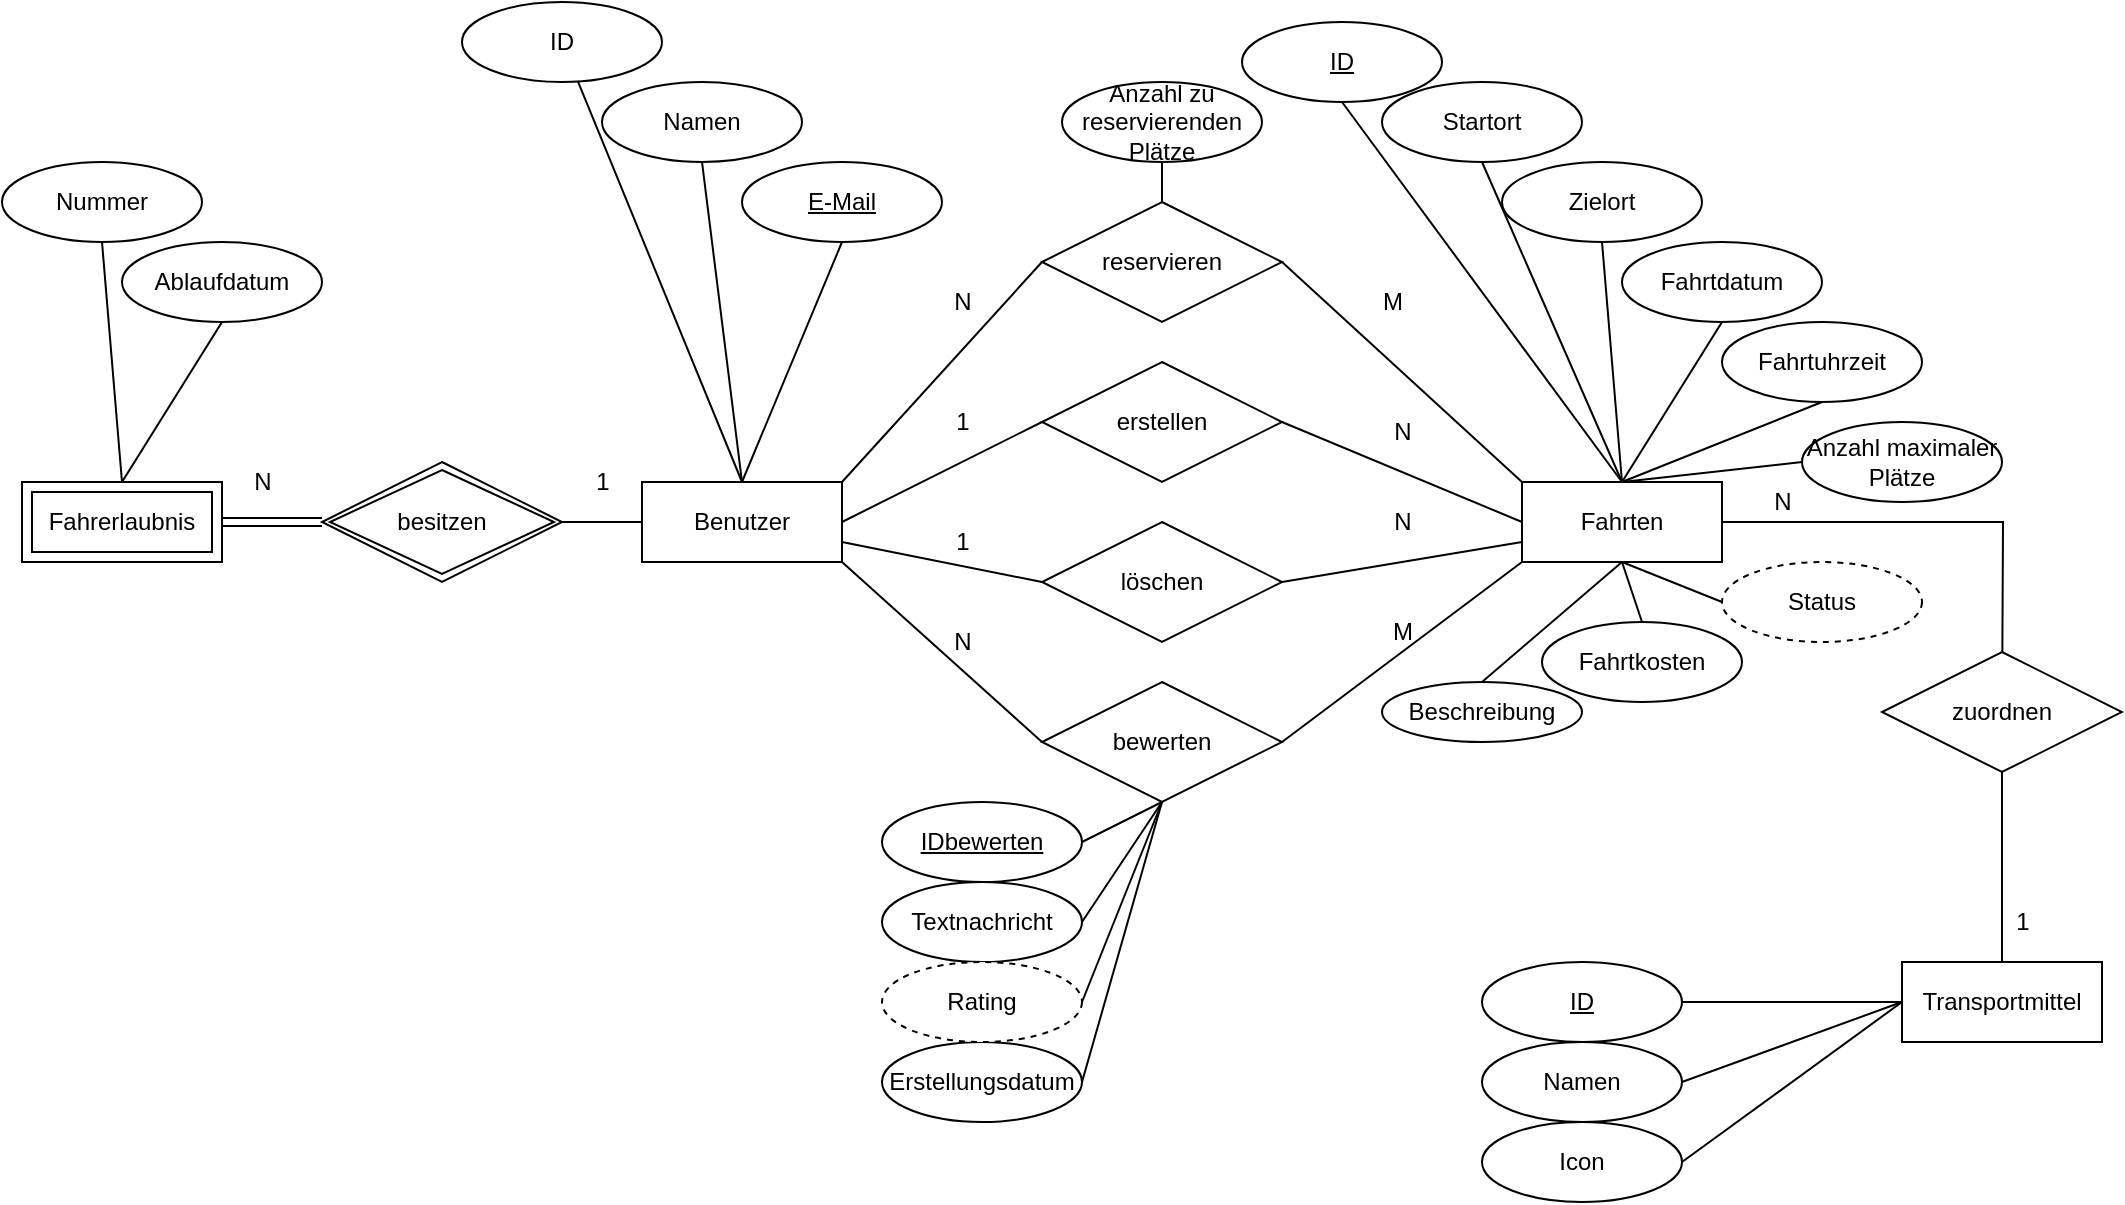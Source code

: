 <mxfile version="15.8.6" type="github">
  <diagram id="d-S6tAqhZGKesx9Gug6l" name="Page-1">
    <mxGraphModel dx="1071" dy="539" grid="1" gridSize="10" guides="1" tooltips="1" connect="1" arrows="1" fold="1" page="1" pageScale="1" pageWidth="1100" pageHeight="850" math="0" shadow="0">
      <root>
        <mxCell id="0" />
        <mxCell id="1" parent="0" />
        <mxCell id="b-2rTRyFEP5zb1sUs2k6-5" value="" style="edgeStyle=orthogonalEdgeStyle;rounded=0;orthogonalLoop=1;jettySize=auto;html=1;endArrow=none;endFill=0;" parent="1" source="b-2rTRyFEP5zb1sUs2k6-1" target="b-2rTRyFEP5zb1sUs2k6-2" edge="1">
          <mxGeometry relative="1" as="geometry" />
        </mxCell>
        <mxCell id="b-2rTRyFEP5zb1sUs2k6-14" style="rounded=0;orthogonalLoop=1;jettySize=auto;html=1;exitX=0.5;exitY=0;exitDx=0;exitDy=0;endArrow=none;endFill=0;" parent="1" source="b-2rTRyFEP5zb1sUs2k6-1" edge="1">
          <mxGeometry relative="1" as="geometry">
            <mxPoint x="297.95" y="169.746" as="targetPoint" />
          </mxGeometry>
        </mxCell>
        <mxCell id="b-2rTRyFEP5zb1sUs2k6-30" style="edgeStyle=none;rounded=0;orthogonalLoop=1;jettySize=auto;html=1;exitX=1;exitY=0;exitDx=0;exitDy=0;entryX=0;entryY=0.5;entryDx=0;entryDy=0;endArrow=none;endFill=0;" parent="1" source="b-2rTRyFEP5zb1sUs2k6-1" target="b-2rTRyFEP5zb1sUs2k6-24" edge="1">
          <mxGeometry relative="1" as="geometry" />
        </mxCell>
        <mxCell id="b-2rTRyFEP5zb1sUs2k6-32" style="edgeStyle=none;rounded=0;orthogonalLoop=1;jettySize=auto;html=1;exitX=1;exitY=0.5;exitDx=0;exitDy=0;entryX=0;entryY=0.5;entryDx=0;entryDy=0;endArrow=none;endFill=0;" parent="1" source="b-2rTRyFEP5zb1sUs2k6-1" target="b-2rTRyFEP5zb1sUs2k6-27" edge="1">
          <mxGeometry relative="1" as="geometry" />
        </mxCell>
        <mxCell id="b-2rTRyFEP5zb1sUs2k6-34" style="edgeStyle=none;rounded=0;orthogonalLoop=1;jettySize=auto;html=1;exitX=1;exitY=0.75;exitDx=0;exitDy=0;entryX=0;entryY=0.5;entryDx=0;entryDy=0;endArrow=none;endFill=0;" parent="1" source="b-2rTRyFEP5zb1sUs2k6-1" target="b-2rTRyFEP5zb1sUs2k6-28" edge="1">
          <mxGeometry relative="1" as="geometry" />
        </mxCell>
        <mxCell id="b-2rTRyFEP5zb1sUs2k6-36" style="edgeStyle=none;rounded=0;orthogonalLoop=1;jettySize=auto;html=1;exitX=1;exitY=1;exitDx=0;exitDy=0;entryX=0;entryY=0.5;entryDx=0;entryDy=0;endArrow=none;endFill=0;" parent="1" source="b-2rTRyFEP5zb1sUs2k6-1" target="b-2rTRyFEP5zb1sUs2k6-29" edge="1">
          <mxGeometry relative="1" as="geometry" />
        </mxCell>
        <mxCell id="b-2rTRyFEP5zb1sUs2k6-1" value="Benutzer" style="whiteSpace=wrap;html=1;align=center;" parent="1" vertex="1">
          <mxGeometry x="330" y="370" width="100" height="40" as="geometry" />
        </mxCell>
        <mxCell id="b-2rTRyFEP5zb1sUs2k6-2" value="besitzen" style="shape=rhombus;double=1;perimeter=rhombusPerimeter;whiteSpace=wrap;html=1;align=center;" parent="1" vertex="1">
          <mxGeometry x="170" y="360" width="120" height="60" as="geometry" />
        </mxCell>
        <mxCell id="b-2rTRyFEP5zb1sUs2k6-4" value="Fahrerlaubnis" style="shape=ext;margin=3;double=1;whiteSpace=wrap;html=1;align=center;" parent="1" vertex="1">
          <mxGeometry x="20" y="370" width="100" height="40" as="geometry" />
        </mxCell>
        <mxCell id="b-2rTRyFEP5zb1sUs2k6-7" value="" style="shape=link;html=1;rounded=0;endArrow=none;endFill=0;entryX=0;entryY=0.5;entryDx=0;entryDy=0;exitX=1;exitY=0.5;exitDx=0;exitDy=0;" parent="1" source="b-2rTRyFEP5zb1sUs2k6-4" target="b-2rTRyFEP5zb1sUs2k6-2" edge="1">
          <mxGeometry relative="1" as="geometry">
            <mxPoint x="100" y="390" as="sourcePoint" />
            <mxPoint x="210" y="390" as="targetPoint" />
          </mxGeometry>
        </mxCell>
        <mxCell id="b-2rTRyFEP5zb1sUs2k6-8" value="" style="resizable=0;html=1;align=left;verticalAlign=bottom;" parent="b-2rTRyFEP5zb1sUs2k6-7" connectable="0" vertex="1">
          <mxGeometry x="-1" relative="1" as="geometry" />
        </mxCell>
        <mxCell id="b-2rTRyFEP5zb1sUs2k6-13" value="ID" style="ellipse;whiteSpace=wrap;html=1;align=center;" parent="1" vertex="1">
          <mxGeometry x="240" y="130" width="100" height="40" as="geometry" />
        </mxCell>
        <mxCell id="b-2rTRyFEP5zb1sUs2k6-17" style="edgeStyle=none;rounded=0;orthogonalLoop=1;jettySize=auto;html=1;exitX=0.5;exitY=1;exitDx=0;exitDy=0;entryX=0.5;entryY=0;entryDx=0;entryDy=0;endArrow=none;endFill=0;" parent="1" source="b-2rTRyFEP5zb1sUs2k6-15" target="b-2rTRyFEP5zb1sUs2k6-1" edge="1">
          <mxGeometry relative="1" as="geometry" />
        </mxCell>
        <mxCell id="b-2rTRyFEP5zb1sUs2k6-15" value="Namen" style="ellipse;whiteSpace=wrap;html=1;align=center;" parent="1" vertex="1">
          <mxGeometry x="310" y="170" width="100" height="40" as="geometry" />
        </mxCell>
        <mxCell id="b-2rTRyFEP5zb1sUs2k6-18" style="edgeStyle=none;rounded=0;orthogonalLoop=1;jettySize=auto;html=1;exitX=0.5;exitY=1;exitDx=0;exitDy=0;endArrow=none;endFill=0;" parent="1" source="b-2rTRyFEP5zb1sUs2k6-16" edge="1">
          <mxGeometry relative="1" as="geometry">
            <mxPoint x="380" y="370" as="targetPoint" />
          </mxGeometry>
        </mxCell>
        <mxCell id="b-2rTRyFEP5zb1sUs2k6-16" value="&lt;u&gt;E-Mail&lt;/u&gt;" style="ellipse;whiteSpace=wrap;html=1;align=center;" parent="1" vertex="1">
          <mxGeometry x="380" y="210" width="100" height="40" as="geometry" />
        </mxCell>
        <mxCell id="b-2rTRyFEP5zb1sUs2k6-21" style="edgeStyle=none;rounded=0;orthogonalLoop=1;jettySize=auto;html=1;exitX=0.5;exitY=1;exitDx=0;exitDy=0;entryX=0.5;entryY=0;entryDx=0;entryDy=0;endArrow=none;endFill=0;" parent="1" target="b-2rTRyFEP5zb1sUs2k6-4" edge="1">
          <mxGeometry relative="1" as="geometry">
            <mxPoint x="60" y="250" as="sourcePoint" />
          </mxGeometry>
        </mxCell>
        <mxCell id="b-2rTRyFEP5zb1sUs2k6-19" value="Nummer" style="ellipse;whiteSpace=wrap;html=1;align=center;" parent="1" vertex="1">
          <mxGeometry x="10" y="210" width="100" height="40" as="geometry" />
        </mxCell>
        <mxCell id="b-2rTRyFEP5zb1sUs2k6-22" style="edgeStyle=none;rounded=0;orthogonalLoop=1;jettySize=auto;html=1;exitX=0.5;exitY=1;exitDx=0;exitDy=0;endArrow=none;endFill=0;" parent="1" source="b-2rTRyFEP5zb1sUs2k6-20" edge="1">
          <mxGeometry relative="1" as="geometry">
            <mxPoint x="70" y="370" as="targetPoint" />
          </mxGeometry>
        </mxCell>
        <mxCell id="b-2rTRyFEP5zb1sUs2k6-20" value="Ablaufdatum" style="ellipse;whiteSpace=wrap;html=1;align=center;" parent="1" vertex="1">
          <mxGeometry x="70" y="250" width="100" height="40" as="geometry" />
        </mxCell>
        <mxCell id="b-2rTRyFEP5zb1sUs2k6-37" style="edgeStyle=none;rounded=0;orthogonalLoop=1;jettySize=auto;html=1;exitX=0;exitY=1;exitDx=0;exitDy=0;entryX=1;entryY=0.5;entryDx=0;entryDy=0;endArrow=none;endFill=0;" parent="1" source="b-2rTRyFEP5zb1sUs2k6-23" target="b-2rTRyFEP5zb1sUs2k6-29" edge="1">
          <mxGeometry relative="1" as="geometry" />
        </mxCell>
        <mxCell id="CCypWrJoro0KJ7EVF3am-12" style="edgeStyle=none;rounded=0;orthogonalLoop=1;jettySize=auto;html=1;exitX=0.5;exitY=0;exitDx=0;exitDy=0;entryX=0.5;entryY=1;entryDx=0;entryDy=0;endArrow=none;endFill=0;" edge="1" parent="1" source="b-2rTRyFEP5zb1sUs2k6-23" target="b-2rTRyFEP5zb1sUs2k6-38">
          <mxGeometry relative="1" as="geometry" />
        </mxCell>
        <mxCell id="CCypWrJoro0KJ7EVF3am-19" style="edgeStyle=none;rounded=0;orthogonalLoop=1;jettySize=auto;html=1;exitX=0.5;exitY=1;exitDx=0;exitDy=0;entryX=0.5;entryY=0;entryDx=0;entryDy=0;endArrow=none;endFill=0;" edge="1" parent="1" source="b-2rTRyFEP5zb1sUs2k6-23" target="CCypWrJoro0KJ7EVF3am-5">
          <mxGeometry relative="1" as="geometry" />
        </mxCell>
        <mxCell id="CCypWrJoro0KJ7EVF3am-20" style="edgeStyle=none;rounded=0;orthogonalLoop=1;jettySize=auto;html=1;exitX=0.5;exitY=1;exitDx=0;exitDy=0;entryX=0.5;entryY=0;entryDx=0;entryDy=0;endArrow=none;endFill=0;" edge="1" parent="1" source="b-2rTRyFEP5zb1sUs2k6-23" target="CCypWrJoro0KJ7EVF3am-6">
          <mxGeometry relative="1" as="geometry" />
        </mxCell>
        <mxCell id="CCypWrJoro0KJ7EVF3am-26" style="edgeStyle=orthogonalEdgeStyle;rounded=0;orthogonalLoop=1;jettySize=auto;html=1;exitX=1;exitY=0.5;exitDx=0;exitDy=0;endArrow=none;endFill=0;" edge="1" parent="1" source="b-2rTRyFEP5zb1sUs2k6-23">
          <mxGeometry relative="1" as="geometry">
            <mxPoint x="1010" y="490" as="targetPoint" />
          </mxGeometry>
        </mxCell>
        <mxCell id="CCypWrJoro0KJ7EVF3am-42" style="edgeStyle=none;rounded=0;orthogonalLoop=1;jettySize=auto;html=1;exitX=0.5;exitY=1;exitDx=0;exitDy=0;entryX=0;entryY=0.5;entryDx=0;entryDy=0;endArrow=none;endFill=0;" edge="1" parent="1" source="b-2rTRyFEP5zb1sUs2k6-23" target="CCypWrJoro0KJ7EVF3am-41">
          <mxGeometry relative="1" as="geometry" />
        </mxCell>
        <mxCell id="b-2rTRyFEP5zb1sUs2k6-23" value="Fahrten" style="whiteSpace=wrap;html=1;align=center;" parent="1" vertex="1">
          <mxGeometry x="770" y="370" width="100" height="40" as="geometry" />
        </mxCell>
        <mxCell id="b-2rTRyFEP5zb1sUs2k6-31" style="edgeStyle=none;rounded=0;orthogonalLoop=1;jettySize=auto;html=1;exitX=1;exitY=0.5;exitDx=0;exitDy=0;entryX=0;entryY=0;entryDx=0;entryDy=0;endArrow=none;endFill=0;" parent="1" source="b-2rTRyFEP5zb1sUs2k6-24" target="b-2rTRyFEP5zb1sUs2k6-23" edge="1">
          <mxGeometry relative="1" as="geometry" />
        </mxCell>
        <mxCell id="b-2rTRyFEP5zb1sUs2k6-24" value="reservieren" style="shape=rhombus;perimeter=rhombusPerimeter;whiteSpace=wrap;html=1;align=center;" parent="1" vertex="1">
          <mxGeometry x="530" y="230" width="120" height="60" as="geometry" />
        </mxCell>
        <mxCell id="b-2rTRyFEP5zb1sUs2k6-33" style="edgeStyle=none;rounded=0;orthogonalLoop=1;jettySize=auto;html=1;exitX=1;exitY=0.5;exitDx=0;exitDy=0;entryX=0;entryY=0.5;entryDx=0;entryDy=0;endArrow=none;endFill=0;" parent="1" source="b-2rTRyFEP5zb1sUs2k6-27" target="b-2rTRyFEP5zb1sUs2k6-23" edge="1">
          <mxGeometry relative="1" as="geometry" />
        </mxCell>
        <mxCell id="b-2rTRyFEP5zb1sUs2k6-27" value="erstellen" style="shape=rhombus;perimeter=rhombusPerimeter;whiteSpace=wrap;html=1;align=center;" parent="1" vertex="1">
          <mxGeometry x="530" y="310" width="120" height="60" as="geometry" />
        </mxCell>
        <mxCell id="b-2rTRyFEP5zb1sUs2k6-35" style="edgeStyle=none;rounded=0;orthogonalLoop=1;jettySize=auto;html=1;exitX=1;exitY=0.5;exitDx=0;exitDy=0;entryX=0;entryY=0.75;entryDx=0;entryDy=0;endArrow=none;endFill=0;" parent="1" source="b-2rTRyFEP5zb1sUs2k6-28" target="b-2rTRyFEP5zb1sUs2k6-23" edge="1">
          <mxGeometry relative="1" as="geometry" />
        </mxCell>
        <mxCell id="b-2rTRyFEP5zb1sUs2k6-28" value="löschen" style="shape=rhombus;perimeter=rhombusPerimeter;whiteSpace=wrap;html=1;align=center;" parent="1" vertex="1">
          <mxGeometry x="530" y="390" width="120" height="60" as="geometry" />
        </mxCell>
        <mxCell id="CCypWrJoro0KJ7EVF3am-48" style="edgeStyle=none;rounded=0;orthogonalLoop=1;jettySize=auto;html=1;exitX=0.5;exitY=1;exitDx=0;exitDy=0;entryX=1;entryY=0.5;entryDx=0;entryDy=0;endArrow=none;endFill=0;" edge="1" parent="1" source="b-2rTRyFEP5zb1sUs2k6-29" target="CCypWrJoro0KJ7EVF3am-44">
          <mxGeometry relative="1" as="geometry" />
        </mxCell>
        <mxCell id="CCypWrJoro0KJ7EVF3am-49" style="edgeStyle=none;rounded=0;orthogonalLoop=1;jettySize=auto;html=1;exitX=0.5;exitY=1;exitDx=0;exitDy=0;entryX=1;entryY=0.5;entryDx=0;entryDy=0;endArrow=none;endFill=0;" edge="1" parent="1" source="b-2rTRyFEP5zb1sUs2k6-29" target="CCypWrJoro0KJ7EVF3am-45">
          <mxGeometry relative="1" as="geometry" />
        </mxCell>
        <mxCell id="CCypWrJoro0KJ7EVF3am-51" style="edgeStyle=none;rounded=0;orthogonalLoop=1;jettySize=auto;html=1;exitX=0.5;exitY=1;exitDx=0;exitDy=0;entryX=1;entryY=0.5;entryDx=0;entryDy=0;endArrow=none;endFill=0;" edge="1" parent="1" source="b-2rTRyFEP5zb1sUs2k6-29" target="CCypWrJoro0KJ7EVF3am-47">
          <mxGeometry relative="1" as="geometry" />
        </mxCell>
        <mxCell id="CCypWrJoro0KJ7EVF3am-53" style="edgeStyle=none;rounded=0;orthogonalLoop=1;jettySize=auto;html=1;exitX=0.5;exitY=1;exitDx=0;exitDy=0;entryX=1;entryY=0.5;entryDx=0;entryDy=0;endArrow=none;endFill=0;" edge="1" parent="1" source="b-2rTRyFEP5zb1sUs2k6-29" target="CCypWrJoro0KJ7EVF3am-52">
          <mxGeometry relative="1" as="geometry" />
        </mxCell>
        <mxCell id="b-2rTRyFEP5zb1sUs2k6-29" value="bewerten" style="shape=rhombus;perimeter=rhombusPerimeter;whiteSpace=wrap;html=1;align=center;" parent="1" vertex="1">
          <mxGeometry x="530" y="470" width="120" height="60" as="geometry" />
        </mxCell>
        <mxCell id="b-2rTRyFEP5zb1sUs2k6-38" value="&lt;u&gt;ID&lt;/u&gt;" style="ellipse;whiteSpace=wrap;html=1;align=center;" parent="1" vertex="1">
          <mxGeometry x="630" y="140" width="100" height="40" as="geometry" />
        </mxCell>
        <mxCell id="CCypWrJoro0KJ7EVF3am-13" style="edgeStyle=none;rounded=0;orthogonalLoop=1;jettySize=auto;html=1;exitX=0.5;exitY=1;exitDx=0;exitDy=0;entryX=0.5;entryY=0;entryDx=0;entryDy=0;endArrow=none;endFill=0;" edge="1" parent="1" source="b-2rTRyFEP5zb1sUs2k6-44" target="b-2rTRyFEP5zb1sUs2k6-23">
          <mxGeometry relative="1" as="geometry" />
        </mxCell>
        <mxCell id="b-2rTRyFEP5zb1sUs2k6-44" value="Startort" style="ellipse;whiteSpace=wrap;html=1;align=center;" parent="1" vertex="1">
          <mxGeometry x="700" y="170" width="100" height="40" as="geometry" />
        </mxCell>
        <mxCell id="CCypWrJoro0KJ7EVF3am-14" style="edgeStyle=none;rounded=0;orthogonalLoop=1;jettySize=auto;html=1;exitX=0.5;exitY=1;exitDx=0;exitDy=0;entryX=0.5;entryY=0;entryDx=0;entryDy=0;endArrow=none;endFill=0;" edge="1" parent="1" source="b-2rTRyFEP5zb1sUs2k6-45" target="b-2rTRyFEP5zb1sUs2k6-23">
          <mxGeometry relative="1" as="geometry" />
        </mxCell>
        <mxCell id="b-2rTRyFEP5zb1sUs2k6-45" value="Zielort" style="ellipse;whiteSpace=wrap;html=1;align=center;" parent="1" vertex="1">
          <mxGeometry x="760" y="210" width="100" height="40" as="geometry" />
        </mxCell>
        <mxCell id="CCypWrJoro0KJ7EVF3am-15" style="edgeStyle=none;rounded=0;orthogonalLoop=1;jettySize=auto;html=1;exitX=0.5;exitY=1;exitDx=0;exitDy=0;entryX=0.5;entryY=0;entryDx=0;entryDy=0;endArrow=none;endFill=0;" edge="1" parent="1" source="b-2rTRyFEP5zb1sUs2k6-46" target="b-2rTRyFEP5zb1sUs2k6-23">
          <mxGeometry relative="1" as="geometry" />
        </mxCell>
        <mxCell id="b-2rTRyFEP5zb1sUs2k6-46" value="Fahrtdatum" style="ellipse;whiteSpace=wrap;html=1;align=center;" parent="1" vertex="1">
          <mxGeometry x="820" y="250" width="100" height="40" as="geometry" />
        </mxCell>
        <mxCell id="CCypWrJoro0KJ7EVF3am-16" style="edgeStyle=none;rounded=0;orthogonalLoop=1;jettySize=auto;html=1;exitX=0.5;exitY=1;exitDx=0;exitDy=0;entryX=0.5;entryY=0;entryDx=0;entryDy=0;endArrow=none;endFill=0;" edge="1" parent="1" source="CCypWrJoro0KJ7EVF3am-1" target="b-2rTRyFEP5zb1sUs2k6-23">
          <mxGeometry relative="1" as="geometry" />
        </mxCell>
        <mxCell id="CCypWrJoro0KJ7EVF3am-1" value="Fahrtuhrzeit" style="ellipse;whiteSpace=wrap;html=1;align=center;" vertex="1" parent="1">
          <mxGeometry x="870" y="290" width="100" height="40" as="geometry" />
        </mxCell>
        <mxCell id="CCypWrJoro0KJ7EVF3am-21" style="edgeStyle=none;rounded=0;orthogonalLoop=1;jettySize=auto;html=1;exitX=0;exitY=0.5;exitDx=0;exitDy=0;entryX=0.5;entryY=0;entryDx=0;entryDy=0;endArrow=none;endFill=0;" edge="1" parent="1" source="CCypWrJoro0KJ7EVF3am-4" target="b-2rTRyFEP5zb1sUs2k6-23">
          <mxGeometry relative="1" as="geometry" />
        </mxCell>
        <mxCell id="CCypWrJoro0KJ7EVF3am-4" value="Anzahl maximaler Plätze" style="ellipse;whiteSpace=wrap;html=1;align=center;" vertex="1" parent="1">
          <mxGeometry x="910" y="340" width="100" height="40" as="geometry" />
        </mxCell>
        <mxCell id="CCypWrJoro0KJ7EVF3am-5" value="Beschreibung" style="ellipse;whiteSpace=wrap;html=1;align=center;" vertex="1" parent="1">
          <mxGeometry x="700" y="470" width="100" height="30" as="geometry" />
        </mxCell>
        <mxCell id="CCypWrJoro0KJ7EVF3am-6" value="Fahrtkosten" style="ellipse;whiteSpace=wrap;html=1;align=center;" vertex="1" parent="1">
          <mxGeometry x="780" y="440" width="100" height="40" as="geometry" />
        </mxCell>
        <mxCell id="CCypWrJoro0KJ7EVF3am-24" style="edgeStyle=none;rounded=0;orthogonalLoop=1;jettySize=auto;html=1;exitX=0.5;exitY=1;exitDx=0;exitDy=0;entryX=0.5;entryY=0;entryDx=0;entryDy=0;endArrow=none;endFill=0;" edge="1" parent="1" source="CCypWrJoro0KJ7EVF3am-22" target="b-2rTRyFEP5zb1sUs2k6-24">
          <mxGeometry relative="1" as="geometry" />
        </mxCell>
        <mxCell id="CCypWrJoro0KJ7EVF3am-22" value="Anzahl zu reservierenden Plätze" style="ellipse;whiteSpace=wrap;html=1;align=center;" vertex="1" parent="1">
          <mxGeometry x="540" y="170" width="100" height="40" as="geometry" />
        </mxCell>
        <mxCell id="CCypWrJoro0KJ7EVF3am-30" style="edgeStyle=orthogonalEdgeStyle;rounded=0;orthogonalLoop=1;jettySize=auto;html=1;exitX=0.5;exitY=1;exitDx=0;exitDy=0;entryX=0.5;entryY=0;entryDx=0;entryDy=0;endArrow=none;endFill=0;" edge="1" parent="1" source="CCypWrJoro0KJ7EVF3am-27" target="CCypWrJoro0KJ7EVF3am-29">
          <mxGeometry relative="1" as="geometry" />
        </mxCell>
        <mxCell id="CCypWrJoro0KJ7EVF3am-27" value="zuordnen" style="shape=rhombus;perimeter=rhombusPerimeter;whiteSpace=wrap;html=1;align=center;" vertex="1" parent="1">
          <mxGeometry x="950" y="455" width="120" height="60" as="geometry" />
        </mxCell>
        <mxCell id="CCypWrJoro0KJ7EVF3am-29" value="Transportmittel" style="whiteSpace=wrap;html=1;align=center;" vertex="1" parent="1">
          <mxGeometry x="960" y="610" width="100" height="40" as="geometry" />
        </mxCell>
        <mxCell id="CCypWrJoro0KJ7EVF3am-37" style="edgeStyle=none;rounded=0;orthogonalLoop=1;jettySize=auto;html=1;exitX=1;exitY=0.5;exitDx=0;exitDy=0;entryX=0;entryY=0.5;entryDx=0;entryDy=0;endArrow=none;endFill=0;" edge="1" parent="1" source="CCypWrJoro0KJ7EVF3am-31" target="CCypWrJoro0KJ7EVF3am-29">
          <mxGeometry relative="1" as="geometry" />
        </mxCell>
        <mxCell id="CCypWrJoro0KJ7EVF3am-31" value="&lt;u&gt;ID&lt;/u&gt;" style="ellipse;whiteSpace=wrap;html=1;align=center;" vertex="1" parent="1">
          <mxGeometry x="750" y="610" width="100" height="40" as="geometry" />
        </mxCell>
        <mxCell id="CCypWrJoro0KJ7EVF3am-38" style="edgeStyle=none;rounded=0;orthogonalLoop=1;jettySize=auto;html=1;exitX=1;exitY=0.5;exitDx=0;exitDy=0;endArrow=none;endFill=0;" edge="1" parent="1" source="CCypWrJoro0KJ7EVF3am-32">
          <mxGeometry relative="1" as="geometry">
            <mxPoint x="960" y="630" as="targetPoint" />
          </mxGeometry>
        </mxCell>
        <mxCell id="CCypWrJoro0KJ7EVF3am-32" value="Namen" style="ellipse;whiteSpace=wrap;html=1;align=center;" vertex="1" parent="1">
          <mxGeometry x="750" y="650" width="100" height="40" as="geometry" />
        </mxCell>
        <mxCell id="CCypWrJoro0KJ7EVF3am-39" style="edgeStyle=none;rounded=0;orthogonalLoop=1;jettySize=auto;html=1;exitX=1;exitY=0.5;exitDx=0;exitDy=0;entryX=0;entryY=0.5;entryDx=0;entryDy=0;endArrow=none;endFill=0;" edge="1" parent="1" source="CCypWrJoro0KJ7EVF3am-33" target="CCypWrJoro0KJ7EVF3am-29">
          <mxGeometry relative="1" as="geometry" />
        </mxCell>
        <mxCell id="CCypWrJoro0KJ7EVF3am-33" value="Icon" style="ellipse;whiteSpace=wrap;html=1;align=center;" vertex="1" parent="1">
          <mxGeometry x="750" y="690" width="100" height="40" as="geometry" />
        </mxCell>
        <mxCell id="CCypWrJoro0KJ7EVF3am-41" value="Status" style="ellipse;whiteSpace=wrap;html=1;align=center;dashed=1;" vertex="1" parent="1">
          <mxGeometry x="870" y="410" width="100" height="40" as="geometry" />
        </mxCell>
        <mxCell id="CCypWrJoro0KJ7EVF3am-44" value="&lt;u&gt;IDbewerten&lt;/u&gt;" style="ellipse;whiteSpace=wrap;html=1;align=center;" vertex="1" parent="1">
          <mxGeometry x="450" y="530" width="100" height="40" as="geometry" />
        </mxCell>
        <mxCell id="CCypWrJoro0KJ7EVF3am-45" value="Textnachricht" style="ellipse;whiteSpace=wrap;html=1;align=center;" vertex="1" parent="1">
          <mxGeometry x="450" y="570" width="100" height="40" as="geometry" />
        </mxCell>
        <mxCell id="CCypWrJoro0KJ7EVF3am-47" value="Erstellungsdatum" style="ellipse;whiteSpace=wrap;html=1;align=center;" vertex="1" parent="1">
          <mxGeometry x="450" y="650" width="100" height="40" as="geometry" />
        </mxCell>
        <mxCell id="CCypWrJoro0KJ7EVF3am-52" value="Rating" style="ellipse;whiteSpace=wrap;html=1;align=center;dashed=1;" vertex="1" parent="1">
          <mxGeometry x="450" y="610" width="100" height="40" as="geometry" />
        </mxCell>
        <mxCell id="CCypWrJoro0KJ7EVF3am-54" value="N" style="text;html=1;align=center;verticalAlign=middle;resizable=0;points=[];autosize=1;strokeColor=none;fillColor=none;" vertex="1" parent="1">
          <mxGeometry x="890" y="370" width="20" height="20" as="geometry" />
        </mxCell>
        <mxCell id="CCypWrJoro0KJ7EVF3am-55" value="1" style="text;html=1;align=center;verticalAlign=middle;resizable=0;points=[];autosize=1;strokeColor=none;fillColor=none;" vertex="1" parent="1">
          <mxGeometry x="1010" y="580" width="20" height="20" as="geometry" />
        </mxCell>
        <mxCell id="CCypWrJoro0KJ7EVF3am-56" value="1" style="text;html=1;align=center;verticalAlign=middle;resizable=0;points=[];autosize=1;strokeColor=none;fillColor=none;" vertex="1" parent="1">
          <mxGeometry x="480" y="330" width="20" height="20" as="geometry" />
        </mxCell>
        <mxCell id="CCypWrJoro0KJ7EVF3am-57" value="N" style="text;html=1;align=center;verticalAlign=middle;resizable=0;points=[];autosize=1;strokeColor=none;fillColor=none;" vertex="1" parent="1">
          <mxGeometry x="700" y="335" width="20" height="20" as="geometry" />
        </mxCell>
        <mxCell id="CCypWrJoro0KJ7EVF3am-59" value="1" style="text;html=1;align=center;verticalAlign=middle;resizable=0;points=[];autosize=1;strokeColor=none;fillColor=none;" vertex="1" parent="1">
          <mxGeometry x="480" y="390" width="20" height="20" as="geometry" />
        </mxCell>
        <mxCell id="CCypWrJoro0KJ7EVF3am-60" value="N" style="text;html=1;align=center;verticalAlign=middle;resizable=0;points=[];autosize=1;strokeColor=none;fillColor=none;" vertex="1" parent="1">
          <mxGeometry x="700" y="380" width="20" height="20" as="geometry" />
        </mxCell>
        <mxCell id="CCypWrJoro0KJ7EVF3am-62" value="N" style="text;html=1;align=center;verticalAlign=middle;resizable=0;points=[];autosize=1;strokeColor=none;fillColor=none;" vertex="1" parent="1">
          <mxGeometry x="480" y="440" width="20" height="20" as="geometry" />
        </mxCell>
        <mxCell id="CCypWrJoro0KJ7EVF3am-63" value="M" style="text;html=1;align=center;verticalAlign=middle;resizable=0;points=[];autosize=1;strokeColor=none;fillColor=none;" vertex="1" parent="1">
          <mxGeometry x="695" y="435" width="30" height="20" as="geometry" />
        </mxCell>
        <mxCell id="CCypWrJoro0KJ7EVF3am-67" value="N" style="text;html=1;align=center;verticalAlign=middle;resizable=0;points=[];autosize=1;strokeColor=none;fillColor=none;" vertex="1" parent="1">
          <mxGeometry x="480" y="270" width="20" height="20" as="geometry" />
        </mxCell>
        <mxCell id="CCypWrJoro0KJ7EVF3am-68" value="M" style="text;html=1;align=center;verticalAlign=middle;resizable=0;points=[];autosize=1;strokeColor=none;fillColor=none;" vertex="1" parent="1">
          <mxGeometry x="690" y="270" width="30" height="20" as="geometry" />
        </mxCell>
        <mxCell id="CCypWrJoro0KJ7EVF3am-69" value="N" style="text;html=1;align=center;verticalAlign=middle;resizable=0;points=[];autosize=1;strokeColor=none;fillColor=none;" vertex="1" parent="1">
          <mxGeometry x="130" y="360" width="20" height="20" as="geometry" />
        </mxCell>
        <mxCell id="CCypWrJoro0KJ7EVF3am-70" value="1" style="text;html=1;align=center;verticalAlign=middle;resizable=0;points=[];autosize=1;strokeColor=none;fillColor=none;" vertex="1" parent="1">
          <mxGeometry x="300" y="360" width="20" height="20" as="geometry" />
        </mxCell>
      </root>
    </mxGraphModel>
  </diagram>
</mxfile>
